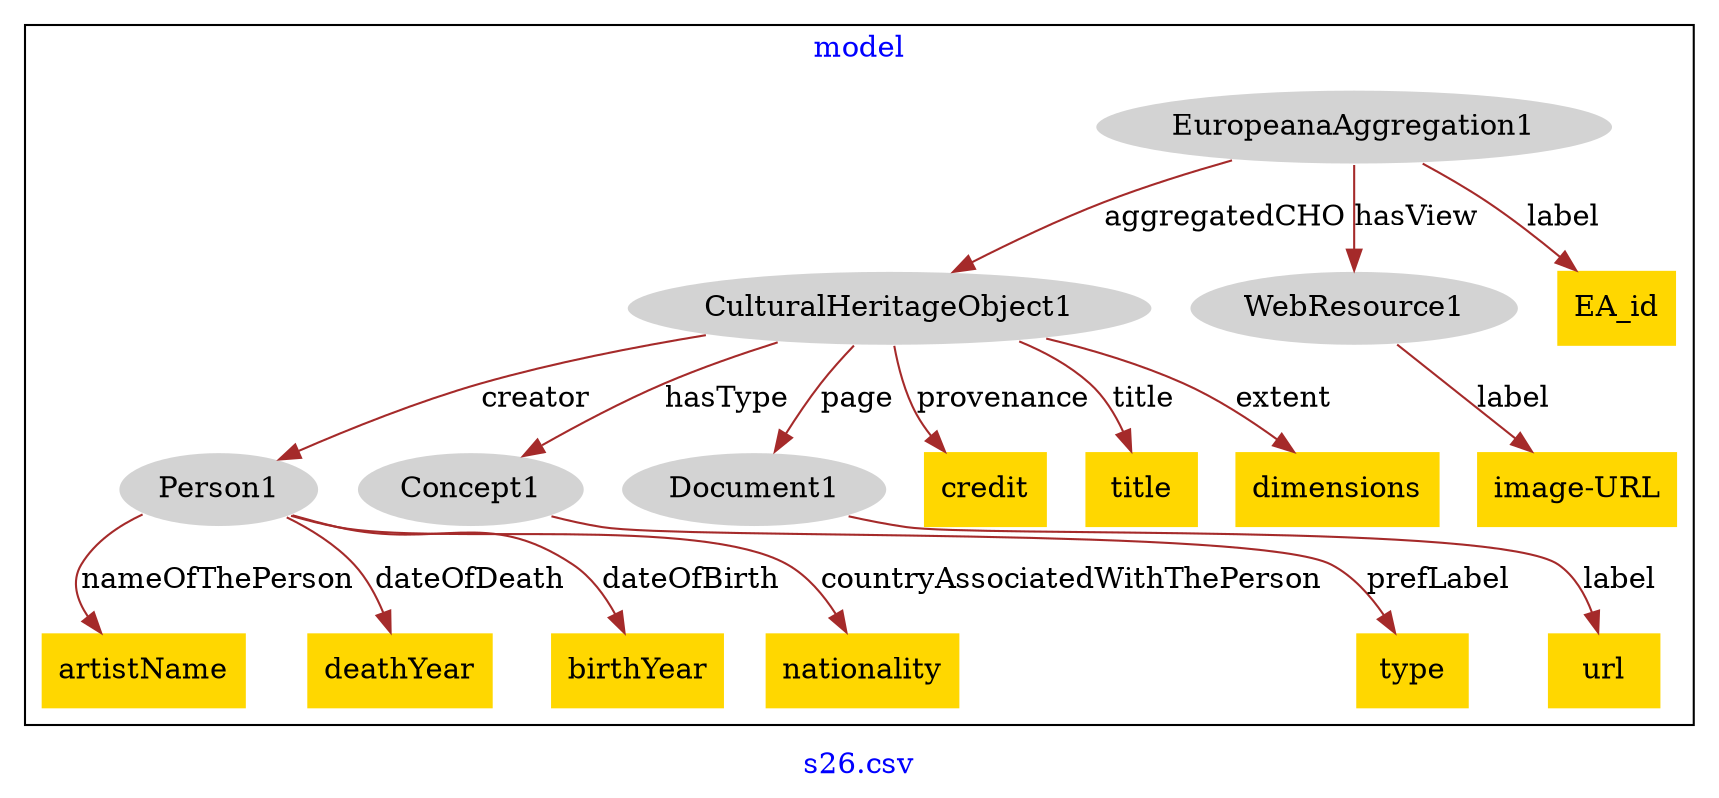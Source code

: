 digraph n0 {
fontcolor="blue"
remincross="true"
label="s26.csv"
subgraph cluster {
label="model"
n2[style="filled",color="white",fillcolor="lightgray",label="CulturalHeritageObject1"];
n3[style="filled",color="white",fillcolor="lightgray",label="Person1"];
n4[style="filled",color="white",fillcolor="lightgray",label="Concept1"];
n5[style="filled",color="white",fillcolor="lightgray",label="Document1"];
n6[style="filled",color="white",fillcolor="lightgray",label="EuropeanaAggregation1"];
n7[style="filled",color="white",fillcolor="lightgray",label="WebResource1"];
n8[shape="plaintext",style="filled",fillcolor="gold",label="type"];
n9[shape="plaintext",style="filled",fillcolor="gold",label="image-URL"];
n10[shape="plaintext",style="filled",fillcolor="gold",label="artistName"];
n11[shape="plaintext",style="filled",fillcolor="gold",label="credit"];
n12[shape="plaintext",style="filled",fillcolor="gold",label="deathYear"];
n13[shape="plaintext",style="filled",fillcolor="gold",label="birthYear"];
n14[shape="plaintext",style="filled",fillcolor="gold",label="EA_id"];
n15[shape="plaintext",style="filled",fillcolor="gold",label="url"];
n16[shape="plaintext",style="filled",fillcolor="gold",label="title"];
n17[shape="plaintext",style="filled",fillcolor="gold",label="nationality"];
n18[shape="plaintext",style="filled",fillcolor="gold",label="dimensions"];
}
n2 -> n3[color="brown",fontcolor="black",label="creator"]
n2 -> n4[color="brown",fontcolor="black",label="hasType"]
n2 -> n5[color="brown",fontcolor="black",label="page"]
n6 -> n2[color="brown",fontcolor="black",label="aggregatedCHO"]
n6 -> n7[color="brown",fontcolor="black",label="hasView"]
n4 -> n8[color="brown",fontcolor="black",label="prefLabel"]
n7 -> n9[color="brown",fontcolor="black",label="label"]
n3 -> n10[color="brown",fontcolor="black",label="nameOfThePerson"]
n2 -> n11[color="brown",fontcolor="black",label="provenance"]
n3 -> n12[color="brown",fontcolor="black",label="dateOfDeath"]
n3 -> n13[color="brown",fontcolor="black",label="dateOfBirth"]
n6 -> n14[color="brown",fontcolor="black",label="label"]
n5 -> n15[color="brown",fontcolor="black",label="label"]
n2 -> n16[color="brown",fontcolor="black",label="title"]
n3 -> n17[color="brown",fontcolor="black",label="countryAssociatedWithThePerson"]
n2 -> n18[color="brown",fontcolor="black",label="extent"]
}
